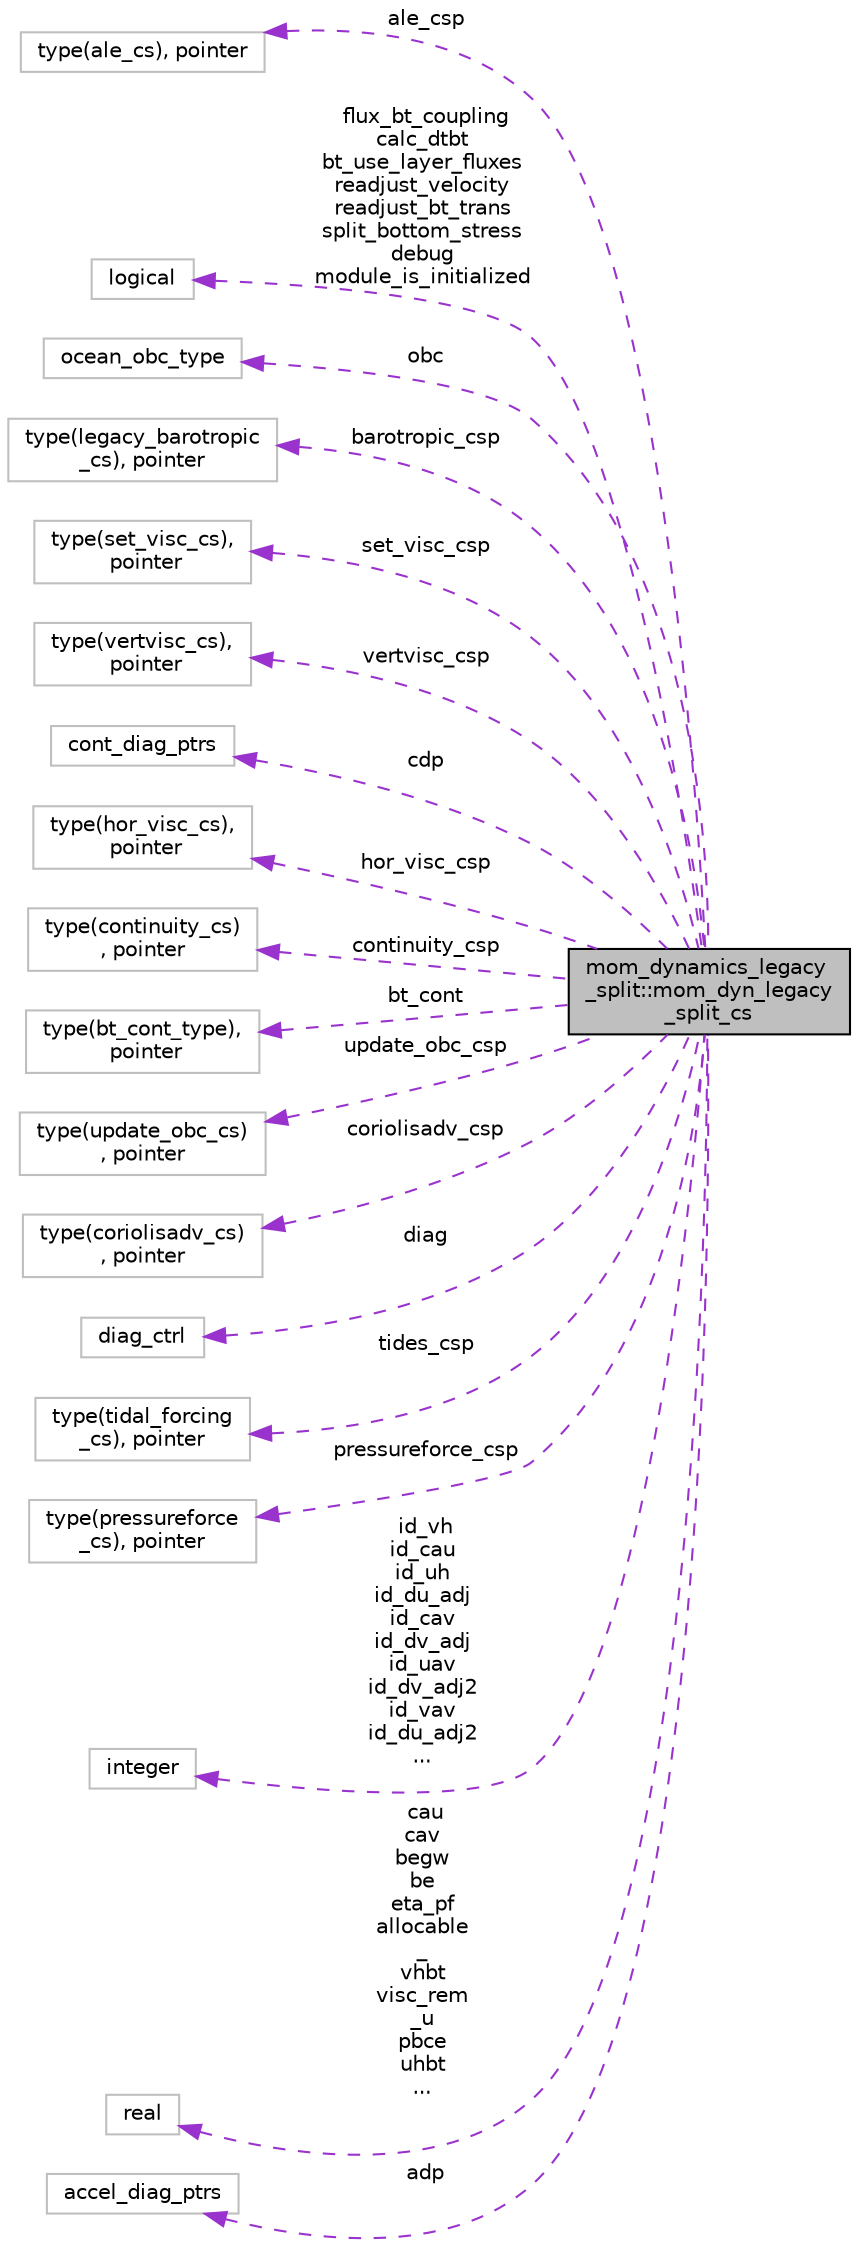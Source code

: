 digraph "mom_dynamics_legacy_split::mom_dyn_legacy_split_cs"
{
 // INTERACTIVE_SVG=YES
  edge [fontname="Helvetica",fontsize="10",labelfontname="Helvetica",labelfontsize="10"];
  node [fontname="Helvetica",fontsize="10",shape=record];
  rankdir="LR";
  Node1 [label="mom_dynamics_legacy\l_split::mom_dyn_legacy\l_split_cs",height=0.2,width=0.4,color="black", fillcolor="grey75", style="filled", fontcolor="black"];
  Node2 -> Node1 [dir="back",color="darkorchid3",fontsize="10",style="dashed",label=" ale_csp" ,fontname="Helvetica"];
  Node2 [label="type(ale_cs), pointer",height=0.2,width=0.4,color="grey75", fillcolor="white", style="filled"];
  Node3 -> Node1 [dir="back",color="darkorchid3",fontsize="10",style="dashed",label=" flux_bt_coupling\ncalc_dtbt\nbt_use_layer_fluxes\nreadjust_velocity\nreadjust_bt_trans\nsplit_bottom_stress\ndebug\nmodule_is_initialized" ,fontname="Helvetica"];
  Node3 [label="logical",height=0.2,width=0.4,color="grey75", fillcolor="white", style="filled"];
  Node4 -> Node1 [dir="back",color="darkorchid3",fontsize="10",style="dashed",label=" obc" ,fontname="Helvetica"];
  Node4 [label="ocean_obc_type",height=0.2,width=0.4,color="grey75", fillcolor="white", style="filled"];
  Node5 -> Node1 [dir="back",color="darkorchid3",fontsize="10",style="dashed",label=" barotropic_csp" ,fontname="Helvetica"];
  Node5 [label="type(legacy_barotropic\l_cs), pointer",height=0.2,width=0.4,color="grey75", fillcolor="white", style="filled"];
  Node6 -> Node1 [dir="back",color="darkorchid3",fontsize="10",style="dashed",label=" set_visc_csp" ,fontname="Helvetica"];
  Node6 [label="type(set_visc_cs),\l pointer",height=0.2,width=0.4,color="grey75", fillcolor="white", style="filled"];
  Node7 -> Node1 [dir="back",color="darkorchid3",fontsize="10",style="dashed",label=" vertvisc_csp" ,fontname="Helvetica"];
  Node7 [label="type(vertvisc_cs),\l pointer",height=0.2,width=0.4,color="grey75", fillcolor="white", style="filled"];
  Node8 -> Node1 [dir="back",color="darkorchid3",fontsize="10",style="dashed",label=" cdp" ,fontname="Helvetica"];
  Node8 [label="cont_diag_ptrs",height=0.2,width=0.4,color="grey75", fillcolor="white", style="filled"];
  Node9 -> Node1 [dir="back",color="darkorchid3",fontsize="10",style="dashed",label=" hor_visc_csp" ,fontname="Helvetica"];
  Node9 [label="type(hor_visc_cs),\l pointer",height=0.2,width=0.4,color="grey75", fillcolor="white", style="filled"];
  Node10 -> Node1 [dir="back",color="darkorchid3",fontsize="10",style="dashed",label=" continuity_csp" ,fontname="Helvetica"];
  Node10 [label="type(continuity_cs)\l, pointer",height=0.2,width=0.4,color="grey75", fillcolor="white", style="filled"];
  Node11 -> Node1 [dir="back",color="darkorchid3",fontsize="10",style="dashed",label=" bt_cont" ,fontname="Helvetica"];
  Node11 [label="type(bt_cont_type),\l pointer",height=0.2,width=0.4,color="grey75", fillcolor="white", style="filled"];
  Node12 -> Node1 [dir="back",color="darkorchid3",fontsize="10",style="dashed",label=" update_obc_csp" ,fontname="Helvetica"];
  Node12 [label="type(update_obc_cs)\l, pointer",height=0.2,width=0.4,color="grey75", fillcolor="white", style="filled"];
  Node13 -> Node1 [dir="back",color="darkorchid3",fontsize="10",style="dashed",label=" coriolisadv_csp" ,fontname="Helvetica"];
  Node13 [label="type(coriolisadv_cs)\l, pointer",height=0.2,width=0.4,color="grey75", fillcolor="white", style="filled"];
  Node14 -> Node1 [dir="back",color="darkorchid3",fontsize="10",style="dashed",label=" diag" ,fontname="Helvetica"];
  Node14 [label="diag_ctrl",height=0.2,width=0.4,color="grey75", fillcolor="white", style="filled"];
  Node15 -> Node1 [dir="back",color="darkorchid3",fontsize="10",style="dashed",label=" tides_csp" ,fontname="Helvetica"];
  Node15 [label="type(tidal_forcing\l_cs), pointer",height=0.2,width=0.4,color="grey75", fillcolor="white", style="filled"];
  Node16 -> Node1 [dir="back",color="darkorchid3",fontsize="10",style="dashed",label=" pressureforce_csp" ,fontname="Helvetica"];
  Node16 [label="type(pressureforce\l_cs), pointer",height=0.2,width=0.4,color="grey75", fillcolor="white", style="filled"];
  Node17 -> Node1 [dir="back",color="darkorchid3",fontsize="10",style="dashed",label=" id_vh\nid_cau\nid_uh\nid_du_adj\nid_cav\nid_dv_adj\nid_uav\nid_dv_adj2\nid_vav\nid_du_adj2\n..." ,fontname="Helvetica"];
  Node17 [label="integer",height=0.2,width=0.4,color="grey75", fillcolor="white", style="filled"];
  Node18 -> Node1 [dir="back",color="darkorchid3",fontsize="10",style="dashed",label=" cau\ncav\nbegw\nbe\neta_pf\nallocable\l_\nvhbt\nvisc_rem\l_u\npbce\nuhbt\n..." ,fontname="Helvetica"];
  Node18 [label="real",height=0.2,width=0.4,color="grey75", fillcolor="white", style="filled"];
  Node19 -> Node1 [dir="back",color="darkorchid3",fontsize="10",style="dashed",label=" adp" ,fontname="Helvetica"];
  Node19 [label="accel_diag_ptrs",height=0.2,width=0.4,color="grey75", fillcolor="white", style="filled"];
}
